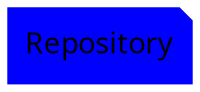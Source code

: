 digraph G {
  "Repository" [shape = "note",style = "filled",color = "blue",fontname = "Verdana",URL = "http://turbolent.com:8080/pages/Repository"];
}
